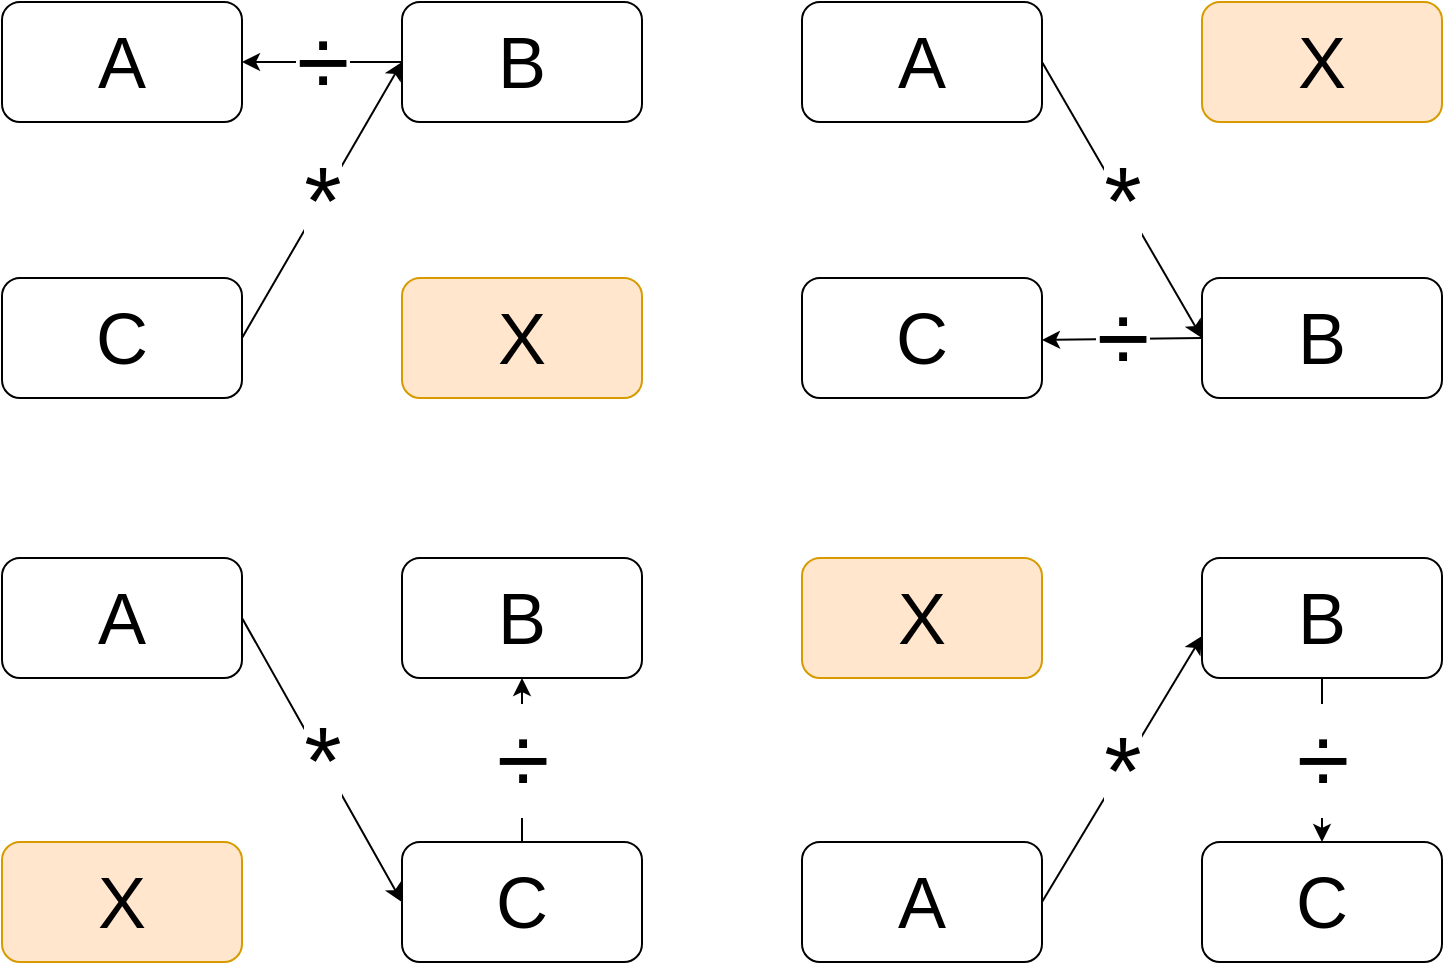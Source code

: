 <mxfile version="26.0.4">
  <diagram name="Seite-1" id="rP0z07X_24EouINWbUfi">
    <mxGraphModel dx="1434" dy="871" grid="1" gridSize="10" guides="1" tooltips="1" connect="1" arrows="1" fold="1" page="1" pageScale="1" pageWidth="827" pageHeight="1169" math="0" shadow="0">
      <root>
        <mxCell id="0" />
        <mxCell id="1" parent="0" />
        <mxCell id="BpYb32toqY8cGml7caD_-7" value="" style="group" vertex="1" connectable="0" parent="1">
          <mxGeometry x="40" y="103" width="320" height="159" as="geometry" />
        </mxCell>
        <mxCell id="BpYb32toqY8cGml7caD_-1" value="&lt;font style=&quot;font-size: 36px;&quot;&gt;A&lt;/font&gt;" style="rounded=1;whiteSpace=wrap;html=1;" vertex="1" parent="BpYb32toqY8cGml7caD_-7">
          <mxGeometry width="120" height="60" as="geometry" />
        </mxCell>
        <mxCell id="BpYb32toqY8cGml7caD_-2" value="&lt;font style=&quot;font-size: 36px;&quot;&gt;B&lt;/font&gt;" style="rounded=1;whiteSpace=wrap;html=1;" vertex="1" parent="BpYb32toqY8cGml7caD_-7">
          <mxGeometry x="200" width="120" height="60" as="geometry" />
        </mxCell>
        <mxCell id="BpYb32toqY8cGml7caD_-3" value="&lt;font style=&quot;font-size: 36px;&quot;&gt;C&lt;/font&gt;" style="rounded=1;whiteSpace=wrap;html=1;" vertex="1" parent="BpYb32toqY8cGml7caD_-7">
          <mxGeometry y="138" width="120" height="60" as="geometry" />
        </mxCell>
        <mxCell id="BpYb32toqY8cGml7caD_-4" value="&lt;font style=&quot;font-size: 36px;&quot;&gt;X&lt;/font&gt;" style="rounded=1;whiteSpace=wrap;html=1;fillColor=#ffe6cc;strokeColor=#d79b00;" vertex="1" parent="BpYb32toqY8cGml7caD_-7">
          <mxGeometry x="200" y="138" width="120" height="60" as="geometry" />
        </mxCell>
        <mxCell id="BpYb32toqY8cGml7caD_-5" value="&lt;font style=&quot;font-size: 48px;&quot;&gt;*&lt;/font&gt;" style="endArrow=classic;html=1;rounded=0;entryX=0;entryY=0.5;entryDx=0;entryDy=0;exitX=1;exitY=0.5;exitDx=0;exitDy=0;" edge="1" parent="BpYb32toqY8cGml7caD_-7" source="BpYb32toqY8cGml7caD_-3" target="BpYb32toqY8cGml7caD_-2">
          <mxGeometry width="50" height="50" relative="1" as="geometry">
            <mxPoint x="590" y="380" as="sourcePoint" />
            <mxPoint x="640" y="330" as="targetPoint" />
          </mxGeometry>
        </mxCell>
        <mxCell id="BpYb32toqY8cGml7caD_-6" value="&lt;font style=&quot;font-size: 48px;&quot;&gt;÷&lt;/font&gt;" style="endArrow=classic;html=1;rounded=0;exitX=0;exitY=0.5;exitDx=0;exitDy=0;entryX=1;entryY=0.5;entryDx=0;entryDy=0;" edge="1" parent="BpYb32toqY8cGml7caD_-7" source="BpYb32toqY8cGml7caD_-2" target="BpYb32toqY8cGml7caD_-1">
          <mxGeometry width="50" height="50" relative="1" as="geometry">
            <mxPoint x="590" y="360" as="sourcePoint" />
            <mxPoint x="640" y="310" as="targetPoint" />
            <mxPoint as="offset" />
          </mxGeometry>
        </mxCell>
        <mxCell id="BpYb32toqY8cGml7caD_-8" value="" style="group" vertex="1" connectable="0" parent="1">
          <mxGeometry x="440" y="103" width="320" height="159" as="geometry" />
        </mxCell>
        <mxCell id="BpYb32toqY8cGml7caD_-9" value="&lt;font style=&quot;font-size: 36px;&quot;&gt;A&lt;/font&gt;" style="rounded=1;whiteSpace=wrap;html=1;" vertex="1" parent="BpYb32toqY8cGml7caD_-8">
          <mxGeometry width="120" height="60" as="geometry" />
        </mxCell>
        <mxCell id="BpYb32toqY8cGml7caD_-10" value="&lt;font style=&quot;font-size: 36px;&quot;&gt;X&lt;/font&gt;" style="rounded=1;whiteSpace=wrap;html=1;fillColor=#ffe6cc;strokeColor=#d79b00;" vertex="1" parent="BpYb32toqY8cGml7caD_-8">
          <mxGeometry x="200" width="120" height="60" as="geometry" />
        </mxCell>
        <mxCell id="BpYb32toqY8cGml7caD_-11" value="&lt;font style=&quot;font-size: 36px;&quot;&gt;C&lt;/font&gt;" style="rounded=1;whiteSpace=wrap;html=1;" vertex="1" parent="BpYb32toqY8cGml7caD_-8">
          <mxGeometry y="138" width="120" height="60" as="geometry" />
        </mxCell>
        <mxCell id="BpYb32toqY8cGml7caD_-12" value="&lt;font style=&quot;font-size: 36px;&quot;&gt;B&lt;/font&gt;" style="rounded=1;whiteSpace=wrap;html=1;" vertex="1" parent="BpYb32toqY8cGml7caD_-8">
          <mxGeometry x="200" y="138" width="120" height="60" as="geometry" />
        </mxCell>
        <mxCell id="BpYb32toqY8cGml7caD_-13" value="&lt;font style=&quot;font-size: 48px;&quot;&gt;*&lt;/font&gt;" style="endArrow=classic;html=1;rounded=0;entryX=0;entryY=0.5;entryDx=0;entryDy=0;exitX=1;exitY=0.5;exitDx=0;exitDy=0;" edge="1" parent="BpYb32toqY8cGml7caD_-8" source="BpYb32toqY8cGml7caD_-9" target="BpYb32toqY8cGml7caD_-12">
          <mxGeometry width="50" height="50" relative="1" as="geometry">
            <mxPoint x="590" y="380" as="sourcePoint" />
            <mxPoint x="640" y="330" as="targetPoint" />
          </mxGeometry>
        </mxCell>
        <mxCell id="BpYb32toqY8cGml7caD_-14" value="&lt;font style=&quot;font-size: 48px;&quot;&gt;÷&lt;/font&gt;" style="endArrow=classic;html=1;rounded=0;exitX=0;exitY=0.5;exitDx=0;exitDy=0;" edge="1" parent="BpYb32toqY8cGml7caD_-8" source="BpYb32toqY8cGml7caD_-12">
          <mxGeometry width="50" height="50" relative="1" as="geometry">
            <mxPoint x="590" y="399" as="sourcePoint" />
            <mxPoint x="120" y="169" as="targetPoint" />
            <mxPoint as="offset" />
          </mxGeometry>
        </mxCell>
        <mxCell id="BpYb32toqY8cGml7caD_-15" value="" style="group" vertex="1" connectable="0" parent="1">
          <mxGeometry x="40" y="381" width="320" height="159" as="geometry" />
        </mxCell>
        <mxCell id="BpYb32toqY8cGml7caD_-16" value="&lt;font style=&quot;font-size: 36px;&quot;&gt;A&lt;/font&gt;" style="rounded=1;whiteSpace=wrap;html=1;" vertex="1" parent="BpYb32toqY8cGml7caD_-15">
          <mxGeometry width="120" height="60" as="geometry" />
        </mxCell>
        <mxCell id="BpYb32toqY8cGml7caD_-17" value="&lt;font style=&quot;font-size: 36px;&quot;&gt;B&lt;/font&gt;" style="rounded=1;whiteSpace=wrap;html=1;" vertex="1" parent="BpYb32toqY8cGml7caD_-15">
          <mxGeometry x="200" width="120" height="60" as="geometry" />
        </mxCell>
        <mxCell id="BpYb32toqY8cGml7caD_-18" value="&lt;font style=&quot;font-size: 36px;&quot;&gt;X&lt;/font&gt;" style="rounded=1;whiteSpace=wrap;html=1;fillColor=#ffe6cc;strokeColor=#d79b00;" vertex="1" parent="BpYb32toqY8cGml7caD_-15">
          <mxGeometry y="142" width="120" height="60" as="geometry" />
        </mxCell>
        <mxCell id="BpYb32toqY8cGml7caD_-19" value="&lt;font style=&quot;font-size: 36px;&quot;&gt;C&lt;/font&gt;" style="rounded=1;whiteSpace=wrap;html=1;" vertex="1" parent="BpYb32toqY8cGml7caD_-15">
          <mxGeometry x="200" y="142" width="120" height="60" as="geometry" />
        </mxCell>
        <mxCell id="BpYb32toqY8cGml7caD_-20" value="&lt;font style=&quot;font-size: 48px;&quot;&gt;*&lt;/font&gt;" style="endArrow=classic;html=1;rounded=0;entryX=0;entryY=0.5;entryDx=0;entryDy=0;" edge="1" parent="BpYb32toqY8cGml7caD_-15" target="BpYb32toqY8cGml7caD_-19">
          <mxGeometry width="50" height="50" relative="1" as="geometry">
            <mxPoint x="120" y="30" as="sourcePoint" />
            <mxPoint x="640" y="330" as="targetPoint" />
          </mxGeometry>
        </mxCell>
        <mxCell id="BpYb32toqY8cGml7caD_-21" value="&lt;font style=&quot;font-size: 48px;&quot;&gt;÷&lt;/font&gt;" style="endArrow=classic;html=1;rounded=0;exitX=0.5;exitY=0;exitDx=0;exitDy=0;entryX=0.5;entryY=1;entryDx=0;entryDy=0;" edge="1" parent="BpYb32toqY8cGml7caD_-15" source="BpYb32toqY8cGml7caD_-19" target="BpYb32toqY8cGml7caD_-17">
          <mxGeometry width="50" height="50" relative="1" as="geometry">
            <mxPoint x="590" y="360" as="sourcePoint" />
            <mxPoint x="260" y="109" as="targetPoint" />
            <mxPoint as="offset" />
          </mxGeometry>
        </mxCell>
        <mxCell id="BpYb32toqY8cGml7caD_-22" value="" style="group" vertex="1" connectable="0" parent="1">
          <mxGeometry x="440" y="381" width="320" height="159" as="geometry" />
        </mxCell>
        <mxCell id="BpYb32toqY8cGml7caD_-23" value="&lt;font style=&quot;font-size: 36px;&quot;&gt;X&lt;/font&gt;" style="rounded=1;whiteSpace=wrap;html=1;fillColor=#ffe6cc;strokeColor=#d79b00;" vertex="1" parent="BpYb32toqY8cGml7caD_-22">
          <mxGeometry width="120" height="60" as="geometry" />
        </mxCell>
        <mxCell id="BpYb32toqY8cGml7caD_-24" value="&lt;font style=&quot;font-size: 36px;&quot;&gt;B&lt;/font&gt;" style="rounded=1;whiteSpace=wrap;html=1;" vertex="1" parent="BpYb32toqY8cGml7caD_-22">
          <mxGeometry x="200" width="120" height="60" as="geometry" />
        </mxCell>
        <mxCell id="BpYb32toqY8cGml7caD_-25" value="&lt;font style=&quot;font-size: 36px;&quot;&gt;A&lt;/font&gt;" style="rounded=1;whiteSpace=wrap;html=1;" vertex="1" parent="BpYb32toqY8cGml7caD_-22">
          <mxGeometry y="142" width="120" height="60" as="geometry" />
        </mxCell>
        <mxCell id="BpYb32toqY8cGml7caD_-26" value="&lt;font style=&quot;font-size: 36px;&quot;&gt;C&lt;/font&gt;" style="rounded=1;whiteSpace=wrap;html=1;" vertex="1" parent="BpYb32toqY8cGml7caD_-22">
          <mxGeometry x="200" y="142" width="120" height="60" as="geometry" />
        </mxCell>
        <mxCell id="BpYb32toqY8cGml7caD_-27" value="&lt;font style=&quot;font-size: 48px;&quot;&gt;*&lt;/font&gt;" style="endArrow=classic;html=1;rounded=0;exitX=1;exitY=0.5;exitDx=0;exitDy=0;" edge="1" parent="BpYb32toqY8cGml7caD_-22" source="BpYb32toqY8cGml7caD_-25">
          <mxGeometry width="50" height="50" relative="1" as="geometry">
            <mxPoint x="130" y="129" as="sourcePoint" />
            <mxPoint x="200" y="39" as="targetPoint" />
          </mxGeometry>
        </mxCell>
        <mxCell id="BpYb32toqY8cGml7caD_-28" value="&lt;font style=&quot;font-size: 48px;&quot;&gt;÷&lt;/font&gt;" style="endArrow=classic;html=1;rounded=0;exitX=0.5;exitY=1;exitDx=0;exitDy=0;entryX=0.5;entryY=0;entryDx=0;entryDy=0;" edge="1" parent="BpYb32toqY8cGml7caD_-22" source="BpYb32toqY8cGml7caD_-24" target="BpYb32toqY8cGml7caD_-26">
          <mxGeometry width="50" height="50" relative="1" as="geometry">
            <mxPoint x="590" y="360" as="sourcePoint" />
            <mxPoint x="120" y="130" as="targetPoint" />
            <mxPoint as="offset" />
          </mxGeometry>
        </mxCell>
      </root>
    </mxGraphModel>
  </diagram>
</mxfile>
